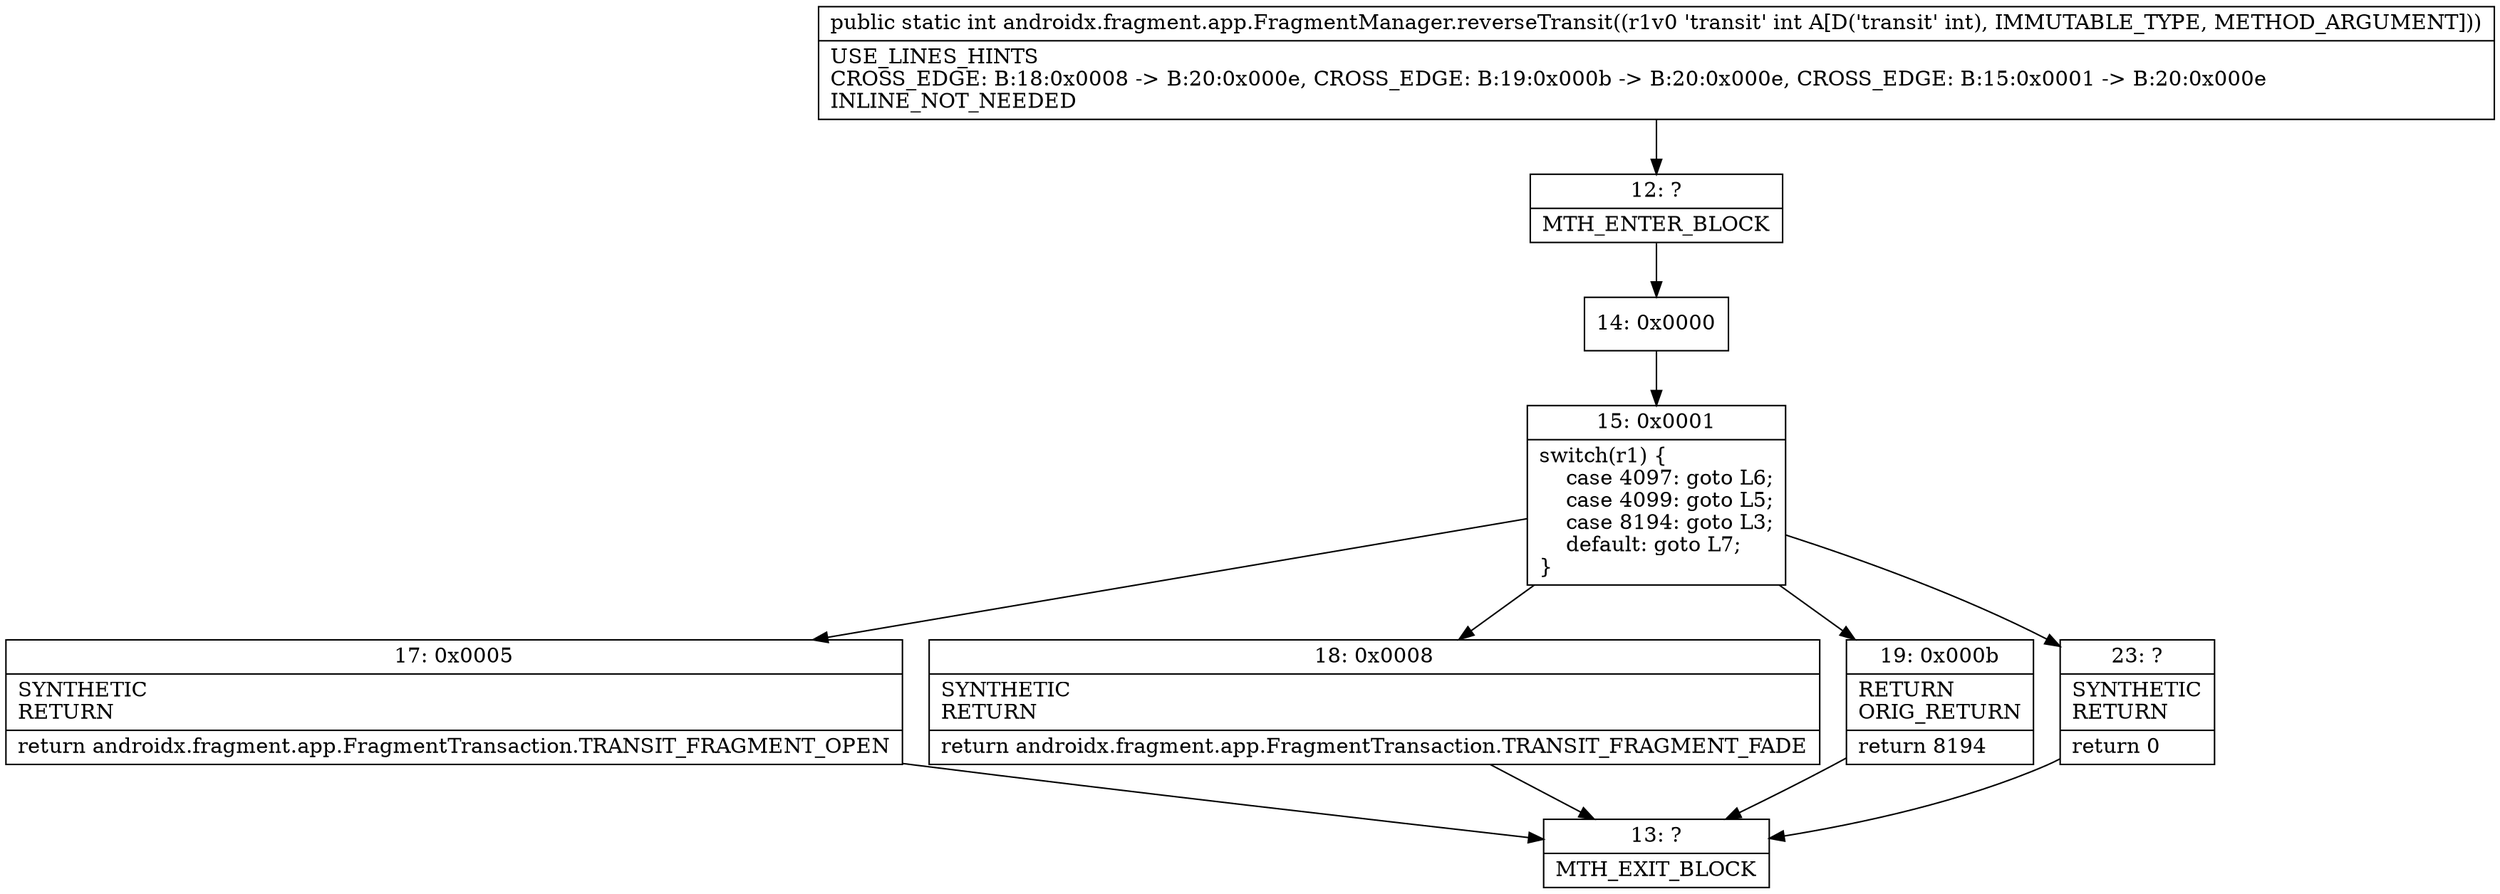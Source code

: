 digraph "CFG forandroidx.fragment.app.FragmentManager.reverseTransit(I)I" {
Node_12 [shape=record,label="{12\:\ ?|MTH_ENTER_BLOCK\l}"];
Node_14 [shape=record,label="{14\:\ 0x0000}"];
Node_15 [shape=record,label="{15\:\ 0x0001|switch(r1) \{\l    case 4097: goto L6;\l    case 4099: goto L5;\l    case 8194: goto L3;\l    default: goto L7;\l\}\l}"];
Node_17 [shape=record,label="{17\:\ 0x0005|SYNTHETIC\lRETURN\l|return androidx.fragment.app.FragmentTransaction.TRANSIT_FRAGMENT_OPEN\l}"];
Node_13 [shape=record,label="{13\:\ ?|MTH_EXIT_BLOCK\l}"];
Node_18 [shape=record,label="{18\:\ 0x0008|SYNTHETIC\lRETURN\l|return androidx.fragment.app.FragmentTransaction.TRANSIT_FRAGMENT_FADE\l}"];
Node_19 [shape=record,label="{19\:\ 0x000b|RETURN\lORIG_RETURN\l|return 8194\l}"];
Node_23 [shape=record,label="{23\:\ ?|SYNTHETIC\lRETURN\l|return 0\l}"];
MethodNode[shape=record,label="{public static int androidx.fragment.app.FragmentManager.reverseTransit((r1v0 'transit' int A[D('transit' int), IMMUTABLE_TYPE, METHOD_ARGUMENT]))  | USE_LINES_HINTS\lCROSS_EDGE: B:18:0x0008 \-\> B:20:0x000e, CROSS_EDGE: B:19:0x000b \-\> B:20:0x000e, CROSS_EDGE: B:15:0x0001 \-\> B:20:0x000e\lINLINE_NOT_NEEDED\l}"];
MethodNode -> Node_12;Node_12 -> Node_14;
Node_14 -> Node_15;
Node_15 -> Node_17;
Node_15 -> Node_18;
Node_15 -> Node_19;
Node_15 -> Node_23;
Node_17 -> Node_13;
Node_18 -> Node_13;
Node_19 -> Node_13;
Node_23 -> Node_13;
}


